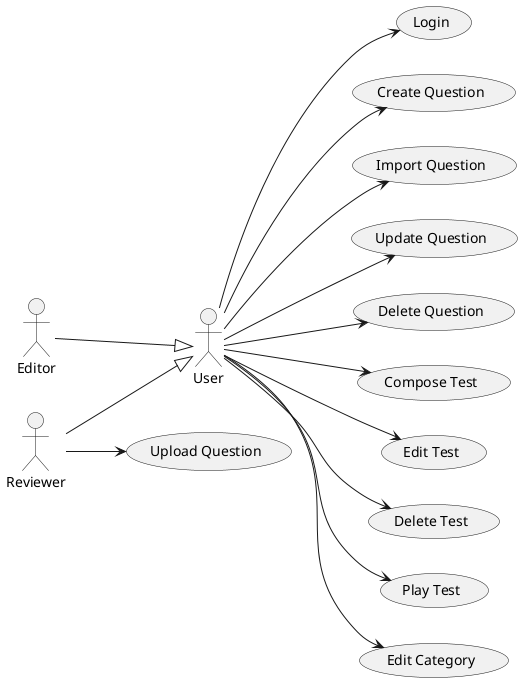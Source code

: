 @startuml useCases_app
left to right direction
actor User
actor Editor
actor Reviewer
usecase "Login" as login
usecase "Create Question" as createQ
usecase "Import Question" as importQ
usecase "Update Question" as updateQ
usecase "Delete Question" as deleteQ

usecase "Compose Test" as composeT
usecase "Edit Test" as editT
usecase "Delete Test" as deleteT
usecase "Play Test" as playT

usecase "Edit Category" as editC
usecase "Upload Question" as uploadQ

Editor --|>User
Reviewer --|>User

User --> createQ
User --> importQ
User --> updateQ
User --> deleteQ
Reviewer --> uploadQ

User --> login
User --> composeT
User --> editT
User --> deleteT
User --> playT

User --> editC



@enduml